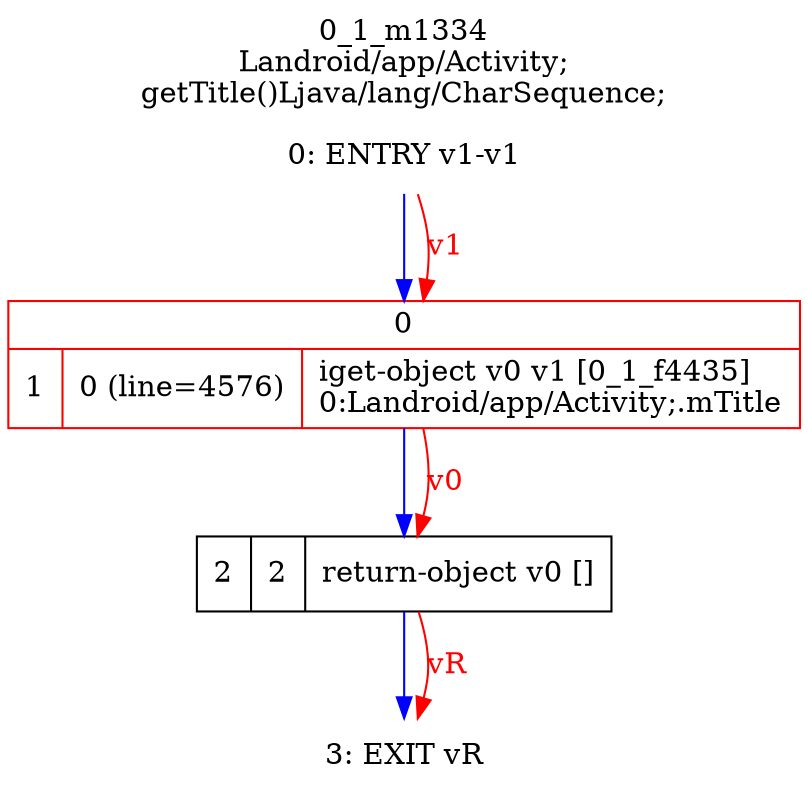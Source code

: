 digraph G {
rankdir=UD;
labelloc=t;
label="0_1_m1334\nLandroid/app/Activity;
getTitle()Ljava/lang/CharSequence;";
0[label="0: ENTRY v1-v1",shape=plaintext];
1[label="{0|{1|0 (line=4576)|iget-object v0 v1 [0_1_f4435]\l0:Landroid/app/Activity;.mTitle\l}}",shape=record, color=red];
2[label="2|2|return-object v0 []\l",shape=record];
3[label="3: EXIT vR",shape=plaintext];
0->1 [color=blue, fontcolor=blue,weight=100, taillabel=""];
1->2 [color=blue, fontcolor=blue,weight=100, taillabel=""];
2->3 [color=blue, fontcolor=blue,weight=100, taillabel=""];
0->1 [color=red, fontcolor=red, label="v1"];
1->2 [color=red, fontcolor=red, label="v0"];
2->3 [color=red, fontcolor=red, label="vR"];
}
